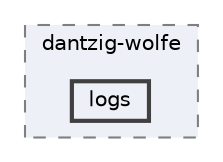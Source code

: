 digraph "/home/runner/work/idol/idol/lib/include/idol/mixed-integer/optimizers/dantzig-wolfe/logs"
{
 // LATEX_PDF_SIZE
  bgcolor="transparent";
  edge [fontname=Helvetica,fontsize=10,labelfontname=Helvetica,labelfontsize=10];
  node [fontname=Helvetica,fontsize=10,shape=box,height=0.2,width=0.4];
  compound=true
  subgraph clusterdir_8d66e45d40e1172f9d7866d8e70b1382 {
    graph [ bgcolor="#edf0f7", pencolor="grey50", label="dantzig-wolfe", fontname=Helvetica,fontsize=10 style="filled,dashed", URL="dir_8d66e45d40e1172f9d7866d8e70b1382.html",tooltip=""]
  dir_76f6d11a12661c4e95c83d1f220cda96 [label="logs", fillcolor="#edf0f7", color="grey25", style="filled,bold", URL="dir_76f6d11a12661c4e95c83d1f220cda96.html",tooltip=""];
  }
}
